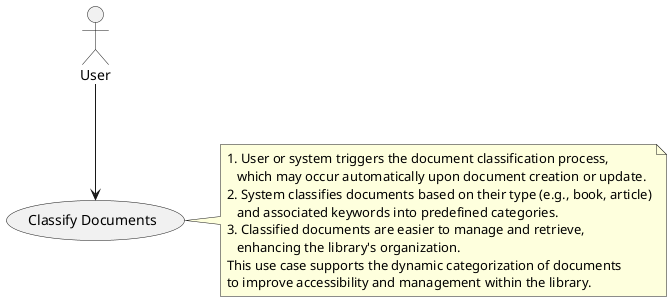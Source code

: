 @startuml ClassifyDocuments
actor User

usecase "Classify Documents" as UC14

User --> UC14

note right of UC14
  1. User or system triggers the document classification process,
     which may occur automatically upon document creation or update.
  2. System classifies documents based on their type (e.g., book, article)
     and associated keywords into predefined categories.
  3. Classified documents are easier to manage and retrieve,
     enhancing the library's organization.
  This use case supports the dynamic categorization of documents
  to improve accessibility and management within the library.
end note
@enduml
